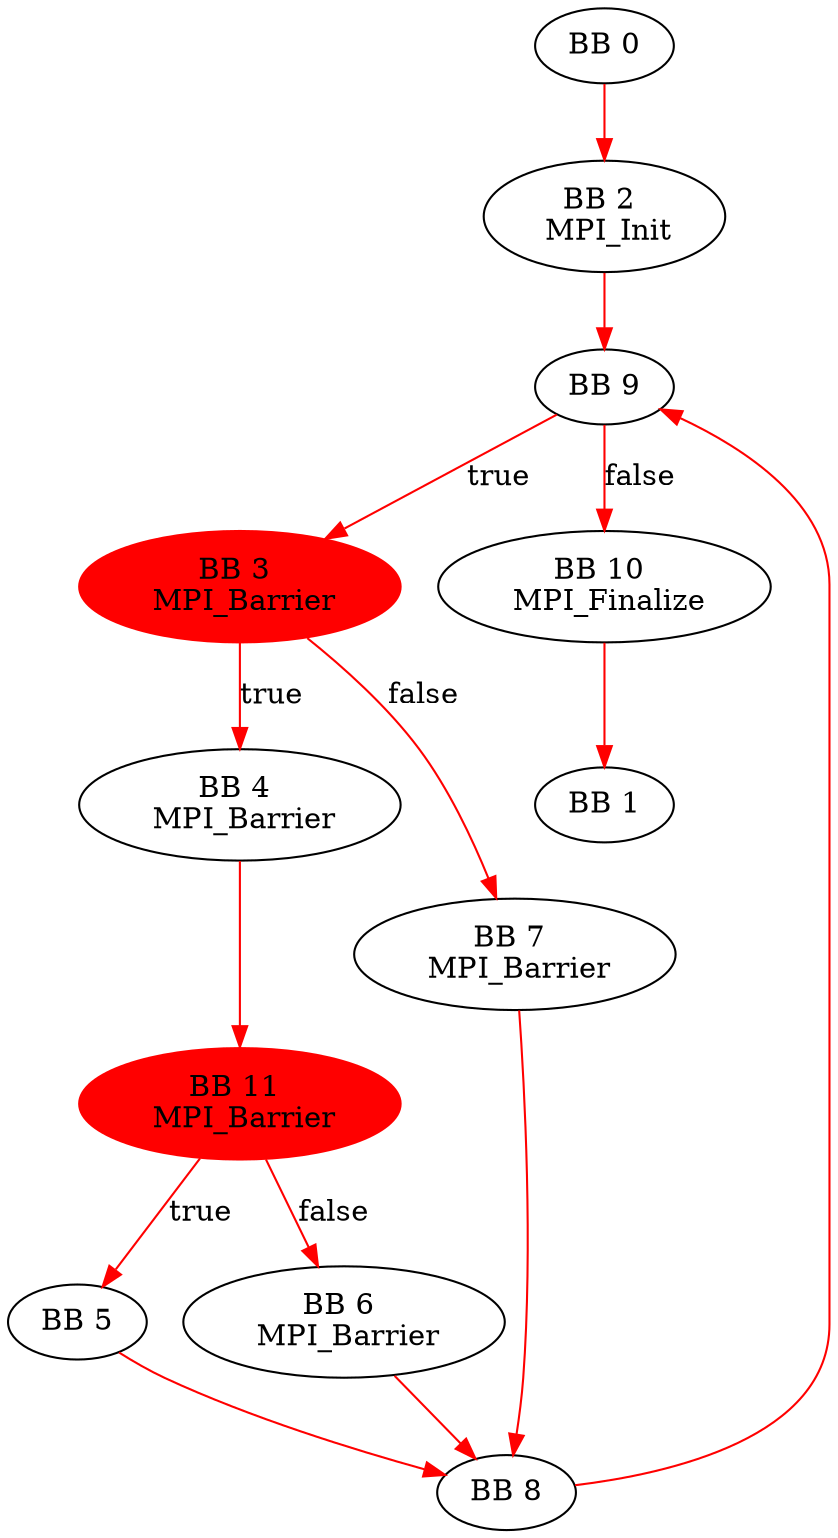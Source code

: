 Digraph G{
0 [label="BB 0" shape=ellipse]
0 -> 2 [color=red label=""]
2 [label="BB 2 \n MPI_Init" shape=ellipse]
2 -> 9 [color=red label=""]
3 [color=red, style=filled, label="BB 3 \n MPI_Barrier" shape=ellipse]
3 -> 4 [color=red label="true"]
3 -> 7 [color=red label="false"]
4 [label="BB 4 \n MPI_Barrier" shape=ellipse]
4 -> 11 [color=red label=""]
11 [color=red, style=filled, label="BB 11 \n MPI_Barrier" shape=ellipse]
11 -> 5 [color=red label="true"]
11 -> 6 [color=red label="false"]
5 [label="BB 5" shape=ellipse]
5 -> 8 [color=red label=""]
6 [label="BB 6 \n MPI_Barrier" shape=ellipse]
6 -> 8 [color=red label=""]
7 [label="BB 7 \n MPI_Barrier" shape=ellipse]
7 -> 8 [color=red label=""]
8 [label="BB 8" shape=ellipse]
8 -> 9 [color=red label=""]
9 [label="BB 9" shape=ellipse]
9 -> 3 [color=red label="true"]
9 -> 10 [color=red label="false"]
10 [label="BB 10 \n MPI_Finalize" shape=ellipse]
10 -> 1 [color=red label=""]
1 [label="BB 1" shape=ellipse]
}
